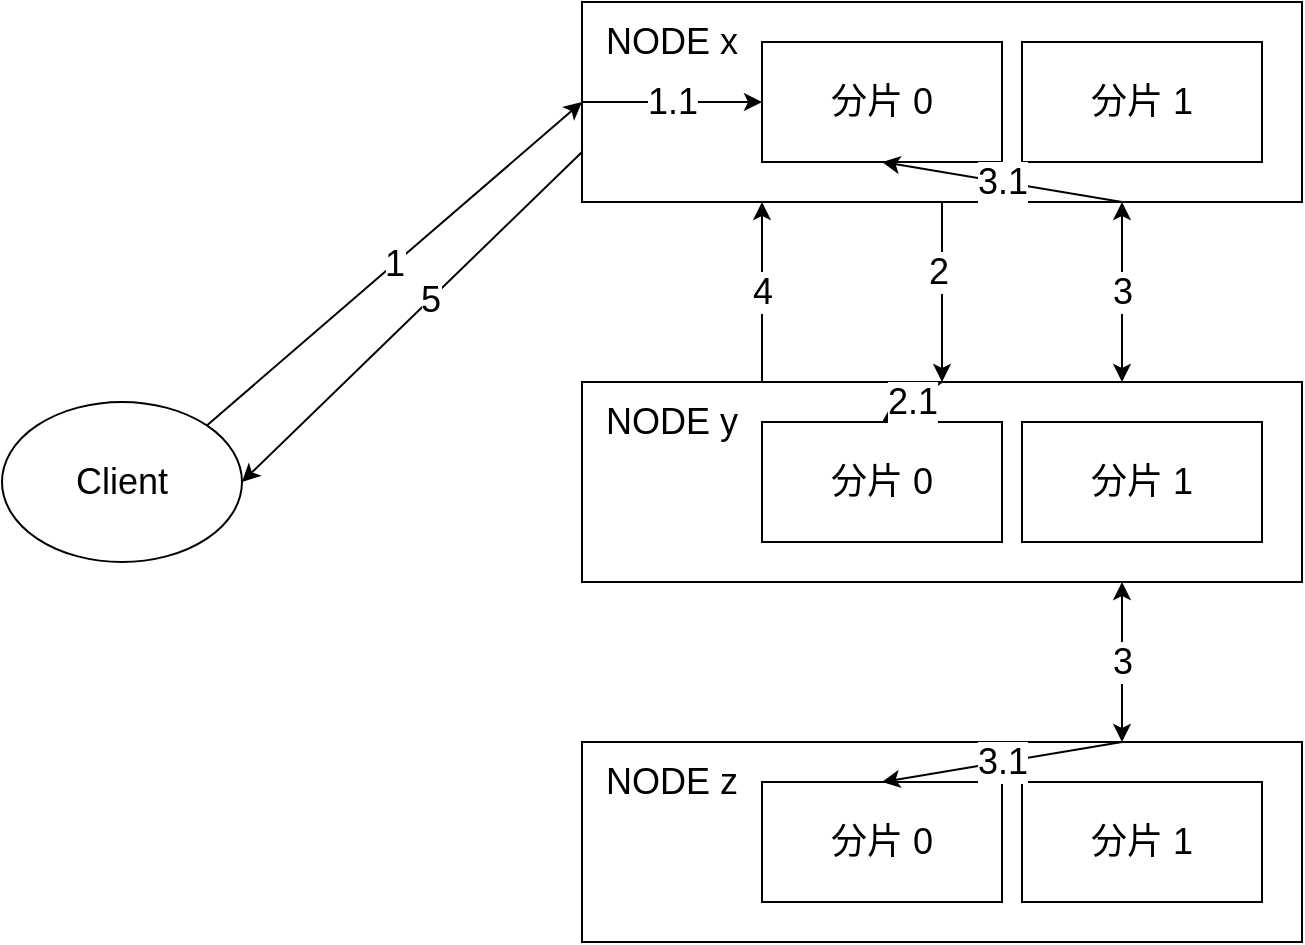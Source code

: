 <mxfile>
    <diagram id="f_lpH88cG_XaPUa5qzVL" name="Page-1">
        <mxGraphModel dx="990" dy="1419" grid="1" gridSize="10" guides="1" tooltips="1" connect="1" arrows="1" fold="1" page="1" pageScale="1" pageWidth="850" pageHeight="1100" math="0" shadow="0">
            <root>
                <mxCell id="0"/>
                <mxCell id="1" parent="0"/>
                <mxCell id="32" style="edgeStyle=none;html=1;exitX=0.5;exitY=1;exitDx=0;exitDy=0;fontSize=18;" edge="1" parent="1" source="2" target="14">
                    <mxGeometry relative="1" as="geometry"/>
                </mxCell>
                <mxCell id="40" value="2" style="edgeLabel;html=1;align=center;verticalAlign=middle;resizable=0;points=[];fontSize=18;" vertex="1" connectable="0" parent="32">
                    <mxGeometry x="-0.222" y="-2" relative="1" as="geometry">
                        <mxPoint as="offset"/>
                    </mxGeometry>
                </mxCell>
                <mxCell id="39" style="edgeStyle=none;html=1;exitX=0;exitY=0.75;exitDx=0;exitDy=0;entryX=1;entryY=0.5;entryDx=0;entryDy=0;startArrow=none;startFill=0;fontSize=18;" edge="1" parent="1" source="2" target="22">
                    <mxGeometry relative="1" as="geometry"/>
                </mxCell>
                <mxCell id="41" value="5" style="edgeLabel;html=1;align=center;verticalAlign=middle;resizable=0;points=[];fontSize=18;" vertex="1" connectable="0" parent="39">
                    <mxGeometry x="-0.104" relative="1" as="geometry">
                        <mxPoint as="offset"/>
                    </mxGeometry>
                </mxCell>
                <mxCell id="2" value="" style="rounded=0;whiteSpace=wrap;html=1;fontSize=18;" vertex="1" parent="1">
                    <mxGeometry x="320" y="390" width="360" height="100" as="geometry"/>
                </mxCell>
                <mxCell id="3" value="NODE x" style="text;html=1;strokeColor=none;fillColor=none;align=center;verticalAlign=middle;whiteSpace=wrap;rounded=0;fontSize=18;" vertex="1" parent="1">
                    <mxGeometry x="320" y="390" width="90" height="40" as="geometry"/>
                </mxCell>
                <mxCell id="12" value="分片 0" style="rounded=0;whiteSpace=wrap;html=1;fontSize=18;" vertex="1" parent="1">
                    <mxGeometry x="410" y="410" width="120" height="60" as="geometry"/>
                </mxCell>
                <mxCell id="13" value="分片 1" style="rounded=0;whiteSpace=wrap;html=1;fontSize=18;" vertex="1" parent="1">
                    <mxGeometry x="540" y="410" width="120" height="60" as="geometry"/>
                </mxCell>
                <mxCell id="34" value="3" style="edgeStyle=none;html=1;exitX=0.75;exitY=0;exitDx=0;exitDy=0;entryX=0.75;entryY=1;entryDx=0;entryDy=0;startArrow=classic;startFill=1;fontSize=18;" edge="1" parent="1" source="14" target="2">
                    <mxGeometry relative="1" as="geometry"/>
                </mxCell>
                <mxCell id="35" value="3" style="edgeStyle=none;html=1;exitX=0.75;exitY=1;exitDx=0;exitDy=0;entryX=0.75;entryY=0;entryDx=0;entryDy=0;startArrow=classic;startFill=1;fontSize=18;" edge="1" parent="1" source="14" target="18">
                    <mxGeometry relative="1" as="geometry"/>
                </mxCell>
                <mxCell id="38" value="4" style="edgeStyle=none;html=1;exitX=0.25;exitY=0;exitDx=0;exitDy=0;entryX=0.25;entryY=1;entryDx=0;entryDy=0;startArrow=none;startFill=0;fontSize=18;" edge="1" parent="1" source="14" target="2">
                    <mxGeometry relative="1" as="geometry"/>
                </mxCell>
                <mxCell id="14" value="" style="rounded=0;whiteSpace=wrap;html=1;fontSize=18;" vertex="1" parent="1">
                    <mxGeometry x="320" y="580" width="360" height="100" as="geometry"/>
                </mxCell>
                <mxCell id="15" value="NODE y" style="text;html=1;strokeColor=none;fillColor=none;align=center;verticalAlign=middle;whiteSpace=wrap;rounded=0;fontSize=18;" vertex="1" parent="1">
                    <mxGeometry x="320" y="580" width="90" height="40" as="geometry"/>
                </mxCell>
                <mxCell id="16" value="分片 0" style="rounded=0;whiteSpace=wrap;html=1;fontSize=18;" vertex="1" parent="1">
                    <mxGeometry x="410" y="600" width="120" height="60" as="geometry"/>
                </mxCell>
                <mxCell id="17" value="分片 1" style="rounded=0;whiteSpace=wrap;html=1;fontSize=18;" vertex="1" parent="1">
                    <mxGeometry x="540" y="600" width="120" height="60" as="geometry"/>
                </mxCell>
                <mxCell id="18" value="" style="rounded=0;whiteSpace=wrap;html=1;fontSize=18;" vertex="1" parent="1">
                    <mxGeometry x="320" y="760" width="360" height="100" as="geometry"/>
                </mxCell>
                <mxCell id="19" value="NODE z" style="text;html=1;strokeColor=none;fillColor=none;align=center;verticalAlign=middle;whiteSpace=wrap;rounded=0;fontSize=18;" vertex="1" parent="1">
                    <mxGeometry x="320" y="760" width="90" height="40" as="geometry"/>
                </mxCell>
                <mxCell id="20" value="分片 0" style="rounded=0;whiteSpace=wrap;html=1;fontSize=18;" vertex="1" parent="1">
                    <mxGeometry x="410" y="780" width="120" height="60" as="geometry"/>
                </mxCell>
                <mxCell id="21" value="分片 1" style="rounded=0;whiteSpace=wrap;html=1;fontSize=18;" vertex="1" parent="1">
                    <mxGeometry x="540" y="780" width="120" height="60" as="geometry"/>
                </mxCell>
                <mxCell id="29" value="1" style="edgeStyle=none;html=1;exitX=1;exitY=0;exitDx=0;exitDy=0;entryX=0;entryY=0.5;entryDx=0;entryDy=0;fontSize=18;" edge="1" parent="1" source="22" target="2">
                    <mxGeometry relative="1" as="geometry"/>
                </mxCell>
                <mxCell id="22" value="Client" style="ellipse;whiteSpace=wrap;html=1;fontSize=18;" vertex="1" parent="1">
                    <mxGeometry x="30" y="590" width="120" height="80" as="geometry"/>
                </mxCell>
                <mxCell id="30" value="1.1" style="edgeStyle=none;html=1;exitX=0;exitY=0.5;exitDx=0;exitDy=0;entryX=0;entryY=0.5;entryDx=0;entryDy=0;fontSize=18;" edge="1" parent="1" source="2" target="12">
                    <mxGeometry relative="1" as="geometry"/>
                </mxCell>
                <mxCell id="33" value="2.1" style="edgeStyle=none;html=1;exitX=0.5;exitY=0;exitDx=0;exitDy=0;entryX=0.5;entryY=0;entryDx=0;entryDy=0;fontSize=18;" edge="1" parent="1" source="14" target="16">
                    <mxGeometry relative="1" as="geometry"/>
                </mxCell>
                <mxCell id="36" value="3.1" style="edgeStyle=none;html=1;exitX=0.75;exitY=1;exitDx=0;exitDy=0;entryX=0.5;entryY=1;entryDx=0;entryDy=0;fontSize=18;" edge="1" parent="1" source="2" target="12">
                    <mxGeometry relative="1" as="geometry"/>
                </mxCell>
                <mxCell id="37" value="3.1" style="edgeStyle=none;html=1;exitX=0.75;exitY=0;exitDx=0;exitDy=0;entryX=0.5;entryY=0;entryDx=0;entryDy=0;fontSize=18;" edge="1" parent="1" source="18" target="20">
                    <mxGeometry relative="1" as="geometry"/>
                </mxCell>
            </root>
        </mxGraphModel>
    </diagram>
</mxfile>